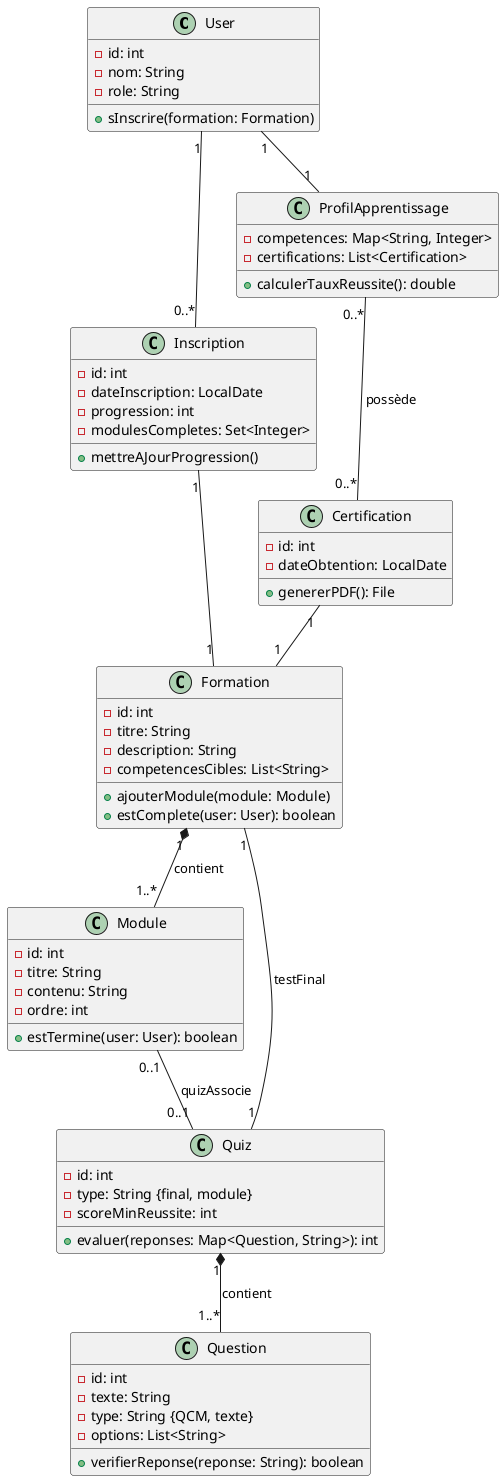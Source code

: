 @startuml

class User {
  - id: int
  - nom: String
  - role: String
  + sInscrire(formation: Formation)
}

class Formation {
  - id: int
  - titre: String
  - description: String
  - competencesCibles: List<String>
  + ajouterModule(module: Module)
  + estComplete(user: User): boolean
}

class Module {
  - id: int
  - titre: String
  - contenu: String
  - ordre: int
  + estTermine(user: User): boolean
}

class Quiz {
  - id: int
  - type: String {final, module}
  - scoreMinReussite: int
  + evaluer(reponses: Map<Question, String>): int

}

class Question {
  - id: int
  - texte: String
  - type: String {QCM, texte}
  - options: List<String>
  + verifierReponse(reponse: String): boolean
}

class Inscription {
  - id: int
  - dateInscription: LocalDate
  - progression: int
  - modulesCompletes: Set<Integer>
  + mettreAJourProgression()
}

class Certification {
  - id: int
  - dateObtention: LocalDate
  + genererPDF(): File
}

class ProfilApprentissage {
  - competences: Map<String, Integer>
  - certifications: List<Certification>
  + calculerTauxReussite(): double
}

' Relations '
User "1" -- "0..*" Inscription
Formation "1" *-- "1..*" Module : contient
Formation "1" -- "1" Quiz : testFinal
Module "0..1" -- "0..1" Quiz : quizAssocie
Quiz "1" *-- "1..*" Question : contient
Inscription "1" -- "1" Formation
Certification "1" -- "1" Formation
User "1" -- "1" ProfilApprentissage
ProfilApprentissage "0..*" -- "0..*" Certification : possède

@enduml
